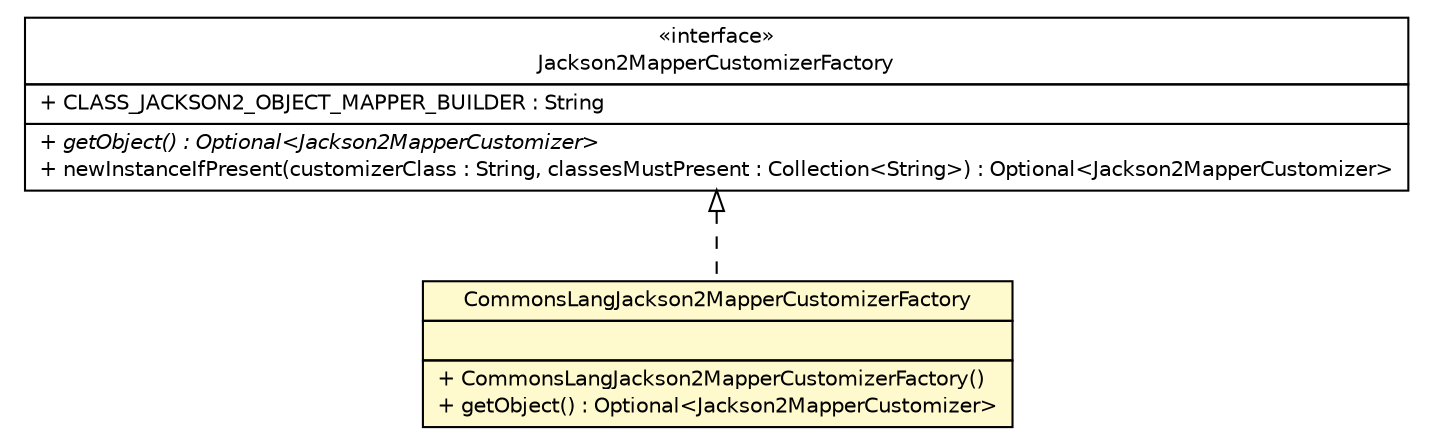 #!/usr/local/bin/dot
#
# Class diagram 
# Generated by UMLGraph version R5_6-24-gf6e263 (http://www.umlgraph.org/)
#

digraph G {
	edge [fontname="Helvetica",fontsize=10,labelfontname="Helvetica",labelfontsize=10];
	node [fontname="Helvetica",fontsize=10,shape=plaintext];
	nodesep=0.25;
	ranksep=0.5;
	// top.infra.jackson2.CommonsLangJackson2MapperCustomizerFactory
	c557 [label=<<table title="top.infra.jackson2.CommonsLangJackson2MapperCustomizerFactory" border="0" cellborder="1" cellspacing="0" cellpadding="2" port="p" bgcolor="lemonChiffon" href="./CommonsLangJackson2MapperCustomizerFactory.html">
		<tr><td><table border="0" cellspacing="0" cellpadding="1">
<tr><td align="center" balign="center"> CommonsLangJackson2MapperCustomizerFactory </td></tr>
		</table></td></tr>
		<tr><td><table border="0" cellspacing="0" cellpadding="1">
<tr><td align="left" balign="left">  </td></tr>
		</table></td></tr>
		<tr><td><table border="0" cellspacing="0" cellpadding="1">
<tr><td align="left" balign="left"> + CommonsLangJackson2MapperCustomizerFactory() </td></tr>
<tr><td align="left" balign="left"> + getObject() : Optional&lt;Jackson2MapperCustomizer&gt; </td></tr>
		</table></td></tr>
		</table>>, URL="./CommonsLangJackson2MapperCustomizerFactory.html", fontname="Helvetica", fontcolor="black", fontsize=10.0];
	// top.infra.jackson2.Jackson2MapperCustomizerFactory
	c576 [label=<<table title="top.infra.jackson2.Jackson2MapperCustomizerFactory" border="0" cellborder="1" cellspacing="0" cellpadding="2" port="p" href="./Jackson2MapperCustomizerFactory.html">
		<tr><td><table border="0" cellspacing="0" cellpadding="1">
<tr><td align="center" balign="center"> &#171;interface&#187; </td></tr>
<tr><td align="center" balign="center"> Jackson2MapperCustomizerFactory </td></tr>
		</table></td></tr>
		<tr><td><table border="0" cellspacing="0" cellpadding="1">
<tr><td align="left" balign="left"> + CLASS_JACKSON2_OBJECT_MAPPER_BUILDER : String </td></tr>
		</table></td></tr>
		<tr><td><table border="0" cellspacing="0" cellpadding="1">
<tr><td align="left" balign="left"><font face="Helvetica-Oblique" point-size="10.0"> + getObject() : Optional&lt;Jackson2MapperCustomizer&gt; </font></td></tr>
<tr><td align="left" balign="left"> + newInstanceIfPresent(customizerClass : String, classesMustPresent : Collection&lt;String&gt;) : Optional&lt;Jackson2MapperCustomizer&gt; </td></tr>
		</table></td></tr>
		</table>>, URL="./Jackson2MapperCustomizerFactory.html", fontname="Helvetica", fontcolor="black", fontsize=10.0];
	//top.infra.jackson2.CommonsLangJackson2MapperCustomizerFactory implements top.infra.jackson2.Jackson2MapperCustomizerFactory
	c576:p -> c557:p [dir=back,arrowtail=empty,style=dashed];
}

